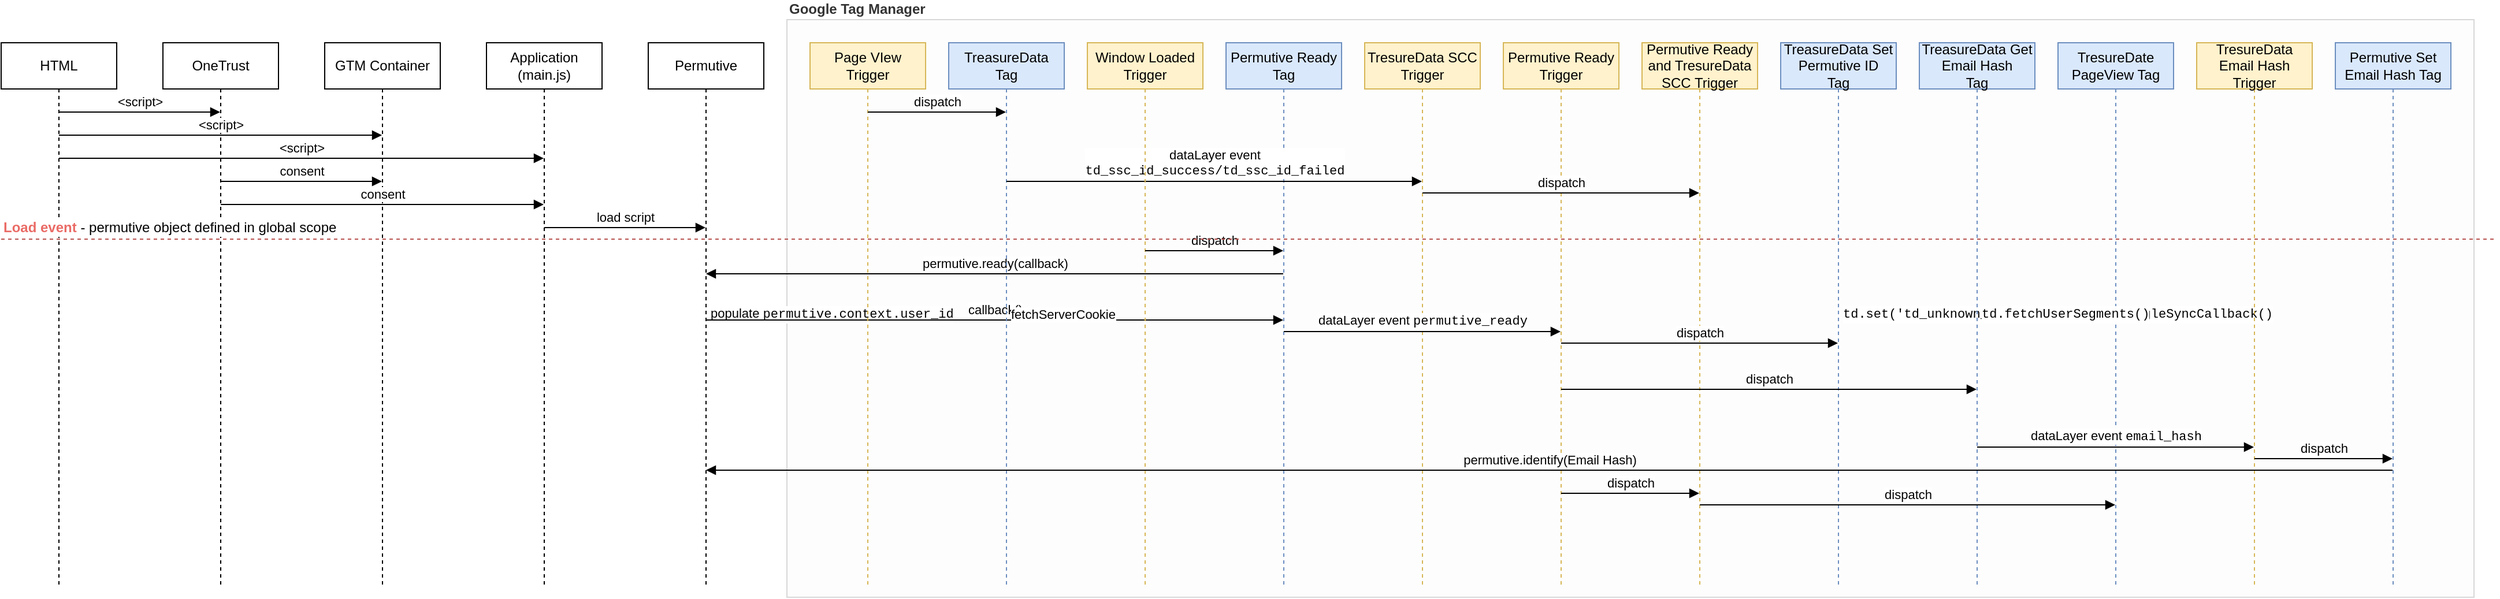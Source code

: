 <mxfile version="12.8.5" type="github"><diagram id="BHV8_uSZE-5X8N6ut7S3" name="Page-1"><mxGraphModel dx="981" dy="499" grid="1" gridSize="10" guides="1" tooltips="1" connect="1" arrows="1" fold="1" page="1" pageScale="1" pageWidth="1169" pageHeight="827" math="0" shadow="0"><root><mxCell id="0"/><mxCell id="1" parent="0" visible="0"/><mxCell id="v4pQpceqWTBCJqDtm-ZW-21" value="Untitled Layer" parent="0"/><mxCell id="v4pQpceqWTBCJqDtm-ZW-46" value="Google Tag Manager" style="rounded=0;whiteSpace=wrap;html=1;fillColor=#f5f5f5;align=left;labelPosition=center;verticalLabelPosition=top;verticalAlign=bottom;fontStyle=1;strokeColor=#666666;opacity=25;fontColor=#333333;" vertex="1" parent="v4pQpceqWTBCJqDtm-ZW-21"><mxGeometry x="720" y="20" width="1460" height="500" as="geometry"/></mxCell><mxCell id="v4pQpceqWTBCJqDtm-ZW-23" value="Permutive" style="shape=umlLifeline;perimeter=lifelinePerimeter;whiteSpace=wrap;html=1;container=1;collapsible=0;recursiveResize=0;outlineConnect=0;fillColor=none;align=center;" vertex="1" parent="v4pQpceqWTBCJqDtm-ZW-21"><mxGeometry x="600" y="40" width="100" height="470" as="geometry"/></mxCell><mxCell id="v4pQpceqWTBCJqDtm-ZW-29" value="HTML" style="shape=umlLifeline;perimeter=lifelinePerimeter;whiteSpace=wrap;html=1;container=1;collapsible=0;recursiveResize=0;outlineConnect=0;fillColor=none;align=center;" vertex="1" parent="v4pQpceqWTBCJqDtm-ZW-21"><mxGeometry x="40" y="40" width="100" height="470" as="geometry"/></mxCell><mxCell id="v4pQpceqWTBCJqDtm-ZW-30" value="OneTrust" style="shape=umlLifeline;perimeter=lifelinePerimeter;whiteSpace=wrap;html=1;container=1;collapsible=0;recursiveResize=0;outlineConnect=0;fillColor=none;align=center;" vertex="1" parent="v4pQpceqWTBCJqDtm-ZW-21"><mxGeometry x="180" y="40" width="100" height="470" as="geometry"/></mxCell><mxCell id="v4pQpceqWTBCJqDtm-ZW-31" value="GTM Container" style="shape=umlLifeline;perimeter=lifelinePerimeter;whiteSpace=wrap;html=1;container=1;collapsible=0;recursiveResize=0;outlineConnect=0;fillColor=none;align=center;" vertex="1" parent="v4pQpceqWTBCJqDtm-ZW-21"><mxGeometry x="320" y="40" width="100" height="470" as="geometry"/></mxCell><mxCell id="v4pQpceqWTBCJqDtm-ZW-32" value="&amp;lt;script&amp;gt;" style="html=1;verticalAlign=bottom;endArrow=block;" edge="1" parent="v4pQpceqWTBCJqDtm-ZW-21" source="v4pQpceqWTBCJqDtm-ZW-29" target="v4pQpceqWTBCJqDtm-ZW-30"><mxGeometry width="80" relative="1" as="geometry"><mxPoint x="90" y="110" as="sourcePoint"/><mxPoint x="170" y="110" as="targetPoint"/><Array as="points"><mxPoint x="130" y="100"/></Array></mxGeometry></mxCell><mxCell id="v4pQpceqWTBCJqDtm-ZW-33" value="&amp;lt;script&amp;gt;" style="html=1;verticalAlign=bottom;endArrow=block;" edge="1" parent="v4pQpceqWTBCJqDtm-ZW-21" source="v4pQpceqWTBCJqDtm-ZW-29" target="v4pQpceqWTBCJqDtm-ZW-31"><mxGeometry width="80" relative="1" as="geometry"><mxPoint x="100" y="150" as="sourcePoint"/><mxPoint x="260" y="150" as="targetPoint"/><Array as="points"><mxPoint x="140" y="120"/></Array></mxGeometry></mxCell><mxCell id="v4pQpceqWTBCJqDtm-ZW-34" value="Application&lt;br&gt;(main.js)" style="shape=umlLifeline;perimeter=lifelinePerimeter;whiteSpace=wrap;html=1;container=1;collapsible=0;recursiveResize=0;outlineConnect=0;fillColor=none;align=center;" vertex="1" parent="v4pQpceqWTBCJqDtm-ZW-21"><mxGeometry x="460" y="40" width="100" height="470" as="geometry"/></mxCell><mxCell id="v4pQpceqWTBCJqDtm-ZW-35" value="&amp;lt;script&amp;gt;" style="html=1;verticalAlign=bottom;endArrow=block;" edge="1" parent="v4pQpceqWTBCJqDtm-ZW-21" source="v4pQpceqWTBCJqDtm-ZW-29" target="v4pQpceqWTBCJqDtm-ZW-34"><mxGeometry width="80" relative="1" as="geometry"><mxPoint x="99.667" y="150" as="sourcePoint"/><mxPoint x="379.5" y="150" as="targetPoint"/><Array as="points"><mxPoint x="320" y="140"/></Array></mxGeometry></mxCell><mxCell id="v4pQpceqWTBCJqDtm-ZW-36" value="consent" style="html=1;verticalAlign=bottom;endArrow=block;" edge="1" parent="v4pQpceqWTBCJqDtm-ZW-21" source="v4pQpceqWTBCJqDtm-ZW-30" target="v4pQpceqWTBCJqDtm-ZW-31"><mxGeometry width="80" relative="1" as="geometry"><mxPoint x="10" y="130" as="sourcePoint"/><mxPoint x="200" y="150" as="targetPoint"/><Array as="points"><mxPoint x="300" y="160"/></Array></mxGeometry></mxCell><mxCell id="v4pQpceqWTBCJqDtm-ZW-37" value="consent" style="html=1;verticalAlign=bottom;endArrow=block;" edge="1" parent="v4pQpceqWTBCJqDtm-ZW-21" source="v4pQpceqWTBCJqDtm-ZW-30" target="v4pQpceqWTBCJqDtm-ZW-34"><mxGeometry width="80" relative="1" as="geometry"><mxPoint x="550" y="320" as="sourcePoint"/><mxPoint x="630" y="320" as="targetPoint"/><Array as="points"><mxPoint x="370" y="180"/></Array></mxGeometry></mxCell><mxCell id="v4pQpceqWTBCJqDtm-ZW-38" value="load script" style="html=1;verticalAlign=bottom;endArrow=block;" edge="1" parent="v4pQpceqWTBCJqDtm-ZW-21" source="v4pQpceqWTBCJqDtm-ZW-34" target="v4pQpceqWTBCJqDtm-ZW-23"><mxGeometry width="80" relative="1" as="geometry"><mxPoint x="550" y="320" as="sourcePoint"/><mxPoint x="630" y="320" as="targetPoint"/><Array as="points"><mxPoint x="580" y="200"/></Array></mxGeometry></mxCell><mxCell id="v4pQpceqWTBCJqDtm-ZW-40" value="Permutive Ready&lt;br&gt;Tag" style="shape=umlLifeline;perimeter=lifelinePerimeter;whiteSpace=wrap;html=1;container=1;collapsible=0;recursiveResize=0;outlineConnect=0;align=center;fillColor=#dae8fc;strokeColor=#6c8ebf;" vertex="1" parent="v4pQpceqWTBCJqDtm-ZW-21"><mxGeometry x="1100" y="40" width="100" height="470" as="geometry"/></mxCell><mxCell id="v4pQpceqWTBCJqDtm-ZW-43" value="populate &lt;font face=&quot;Courier New&quot;&gt;permutive.context.user_id&lt;/font&gt;" style="edgeStyle=orthogonalEdgeStyle;html=1;align=left;spacingLeft=2;endArrow=block;rounded=0;" edge="1" target="v4pQpceqWTBCJqDtm-ZW-23" parent="v4pQpceqWTBCJqDtm-ZW-21" source="v4pQpceqWTBCJqDtm-ZW-23"><mxGeometry relative="1" as="geometry"><mxPoint x="295" y="180" as="sourcePoint"/><Array as="points"><mxPoint x="670" y="250"/><mxPoint x="670" y="270"/></Array></mxGeometry></mxCell><mxCell id="v4pQpceqWTBCJqDtm-ZW-44" value="permutive.ready(callback)" style="html=1;verticalAlign=bottom;endArrow=block;" edge="1" parent="v4pQpceqWTBCJqDtm-ZW-21" source="v4pQpceqWTBCJqDtm-ZW-40" target="v4pQpceqWTBCJqDtm-ZW-23"><mxGeometry width="80" relative="1" as="geometry"><mxPoint x="610" y="210" as="sourcePoint"/><mxPoint x="690" y="210" as="targetPoint"/><Array as="points"><mxPoint x="1000" y="240"/></Array></mxGeometry></mxCell><mxCell id="v4pQpceqWTBCJqDtm-ZW-45" value="callback()" style="html=1;verticalAlign=bottom;endArrow=block;" edge="1" parent="v4pQpceqWTBCJqDtm-ZW-21" source="v4pQpceqWTBCJqDtm-ZW-23" target="v4pQpceqWTBCJqDtm-ZW-40"><mxGeometry width="80" relative="1" as="geometry"><mxPoint x="610" y="260" as="sourcePoint"/><mxPoint x="690" y="260" as="targetPoint"/><Array as="points"><mxPoint x="1010" y="280"/></Array></mxGeometry></mxCell><mxCell id="v4pQpceqWTBCJqDtm-ZW-48" value="TreasureData&lt;br&gt;Tag" style="shape=umlLifeline;perimeter=lifelinePerimeter;whiteSpace=wrap;html=1;container=1;collapsible=0;recursiveResize=0;outlineConnect=0;align=center;fillColor=#dae8fc;strokeColor=#6c8ebf;" vertex="1" parent="v4pQpceqWTBCJqDtm-ZW-21"><mxGeometry x="860" y="40" width="100" height="470" as="geometry"/></mxCell><mxCell id="v4pQpceqWTBCJqDtm-ZW-51" value="fetchServerCookie" style="edgeStyle=orthogonalEdgeStyle;html=1;align=left;spacingLeft=2;endArrow=block;rounded=0;" edge="1" parent="v4pQpceqWTBCJqDtm-ZW-21" source="v4pQpceqWTBCJqDtm-ZW-48" target="v4pQpceqWTBCJqDtm-ZW-48"><mxGeometry relative="1" as="geometry"><mxPoint x="979.667" y="300" as="sourcePoint"/><Array as="points"><mxPoint x="920" y="110"/><mxPoint x="920" y="130"/></Array><mxPoint x="1080" y="540" as="targetPoint"/></mxGeometry></mxCell><mxCell id="v4pQpceqWTBCJqDtm-ZW-52" value="Permutive Ready and TresureData SCC Trigger" style="shape=umlLifeline;perimeter=lifelinePerimeter;whiteSpace=wrap;html=1;container=1;collapsible=0;recursiveResize=0;outlineConnect=0;align=center;fillColor=#fff2cc;strokeColor=#d6b656;" vertex="1" parent="v4pQpceqWTBCJqDtm-ZW-21"><mxGeometry x="1460" y="40" width="100" height="470" as="geometry"/></mxCell><mxCell id="v4pQpceqWTBCJqDtm-ZW-54" value="TresureData SCC Trigger" style="shape=umlLifeline;perimeter=lifelinePerimeter;whiteSpace=wrap;html=1;container=1;collapsible=0;recursiveResize=0;outlineConnect=0;align=center;fillColor=#fff2cc;strokeColor=#d6b656;" vertex="1" parent="v4pQpceqWTBCJqDtm-ZW-21"><mxGeometry x="1220" y="40" width="100" height="470" as="geometry"/></mxCell><mxCell id="v4pQpceqWTBCJqDtm-ZW-55" value="dataLayer event&lt;br&gt;&lt;font face=&quot;Courier New&quot;&gt;td_ssc_id_success/td_ssc_id_failed&lt;/font&gt;" style="html=1;verticalAlign=bottom;endArrow=block;" edge="1" parent="v4pQpceqWTBCJqDtm-ZW-21" source="v4pQpceqWTBCJqDtm-ZW-48" target="v4pQpceqWTBCJqDtm-ZW-54"><mxGeometry width="80" relative="1" as="geometry"><mxPoint x="979.667" y="400" as="sourcePoint"/><mxPoint x="1259.5" y="400" as="targetPoint"/><Array as="points"><mxPoint x="1170" y="160"/></Array></mxGeometry></mxCell><mxCell id="v4pQpceqWTBCJqDtm-ZW-61" value="dataLayer event &lt;font face=&quot;Courier New&quot;&gt;permutive_ready&lt;/font&gt;" style="html=1;verticalAlign=bottom;endArrow=block;" edge="1" parent="v4pQpceqWTBCJqDtm-ZW-21" source="v4pQpceqWTBCJqDtm-ZW-40" target="v4pQpceqWTBCJqDtm-ZW-67"><mxGeometry width="80" relative="1" as="geometry"><mxPoint x="1119.667" y="310" as="sourcePoint"/><mxPoint x="1399.5" y="310" as="targetPoint"/><Array as="points"><mxPoint x="1320" y="290"/></Array></mxGeometry></mxCell><mxCell id="v4pQpceqWTBCJqDtm-ZW-62" value="TreasureData Set Permutive ID&lt;br&gt;Tag" style="shape=umlLifeline;perimeter=lifelinePerimeter;whiteSpace=wrap;html=1;container=1;collapsible=0;recursiveResize=0;outlineConnect=0;align=center;fillColor=#dae8fc;strokeColor=#6c8ebf;" vertex="1" parent="v4pQpceqWTBCJqDtm-ZW-21"><mxGeometry x="1580" y="40" width="100" height="470" as="geometry"/></mxCell><mxCell id="v4pQpceqWTBCJqDtm-ZW-64" value="&lt;font face=&quot;Courier New&quot;&gt;td.set('td_unknown_id', permutive id)&lt;/font&gt;" style="edgeStyle=orthogonalEdgeStyle;html=1;align=left;spacingLeft=2;endArrow=block;rounded=0;" edge="1" parent="v4pQpceqWTBCJqDtm-ZW-21" source="v4pQpceqWTBCJqDtm-ZW-62" target="v4pQpceqWTBCJqDtm-ZW-62"><mxGeometry relative="1" as="geometry"><mxPoint x="1679.997" y="390" as="sourcePoint"/><Array as="points"><mxPoint x="1640" y="310"/><mxPoint x="1640" y="330"/></Array><mxPoint x="1679.997" y="410" as="targetPoint"/><mxPoint as="offset"/></mxGeometry></mxCell><mxCell id="v4pQpceqWTBCJqDtm-ZW-65" value="TreasureData Get Email Hash&lt;br&gt;Tag" style="shape=umlLifeline;perimeter=lifelinePerimeter;whiteSpace=wrap;html=1;container=1;collapsible=0;recursiveResize=0;outlineConnect=0;align=center;fillColor=#dae8fc;strokeColor=#6c8ebf;" vertex="1" parent="v4pQpceqWTBCJqDtm-ZW-21"><mxGeometry x="1700" y="40" width="100" height="470" as="geometry"/></mxCell><mxCell id="v4pQpceqWTBCJqDtm-ZW-67" value="Permutive Ready Trigger" style="shape=umlLifeline;perimeter=lifelinePerimeter;whiteSpace=wrap;html=1;container=1;collapsible=0;recursiveResize=0;outlineConnect=0;align=center;fillColor=#fff2cc;strokeColor=#d6b656;" vertex="1" parent="v4pQpceqWTBCJqDtm-ZW-21"><mxGeometry x="1340" y="40" width="100" height="470" as="geometry"/></mxCell><mxCell id="v4pQpceqWTBCJqDtm-ZW-69" value="dispatch" style="html=1;verticalAlign=bottom;endArrow=block;" edge="1" parent="v4pQpceqWTBCJqDtm-ZW-21" source="v4pQpceqWTBCJqDtm-ZW-54" target="v4pQpceqWTBCJqDtm-ZW-52"><mxGeometry width="80" relative="1" as="geometry"><mxPoint x="1420" y="280" as="sourcePoint"/><mxPoint x="1500" y="280" as="targetPoint"/><Array as="points"><mxPoint x="1390" y="170"/></Array></mxGeometry></mxCell><mxCell id="v4pQpceqWTBCJqDtm-ZW-71" value="dispatch" style="html=1;verticalAlign=bottom;endArrow=block;" edge="1" parent="v4pQpceqWTBCJqDtm-ZW-21" source="v4pQpceqWTBCJqDtm-ZW-67" target="v4pQpceqWTBCJqDtm-ZW-52"><mxGeometry width="80" relative="1" as="geometry"><mxPoint x="1420" y="280" as="sourcePoint"/><mxPoint x="1500" y="280" as="targetPoint"/><Array as="points"><mxPoint x="1450" y="430"/></Array></mxGeometry></mxCell><mxCell id="v4pQpceqWTBCJqDtm-ZW-72" value="dispatch" style="html=1;verticalAlign=bottom;endArrow=block;" edge="1" parent="v4pQpceqWTBCJqDtm-ZW-21" source="v4pQpceqWTBCJqDtm-ZW-67" target="v4pQpceqWTBCJqDtm-ZW-62"><mxGeometry width="80" relative="1" as="geometry"><mxPoint x="1420" y="280" as="sourcePoint"/><mxPoint x="1500" y="280" as="targetPoint"/><Array as="points"><mxPoint x="1520" y="300"/></Array></mxGeometry></mxCell><mxCell id="v4pQpceqWTBCJqDtm-ZW-73" value="Page VIew Trigger" style="shape=umlLifeline;perimeter=lifelinePerimeter;whiteSpace=wrap;html=1;container=1;collapsible=0;recursiveResize=0;outlineConnect=0;align=center;fillColor=#fff2cc;strokeColor=#d6b656;" vertex="1" parent="v4pQpceqWTBCJqDtm-ZW-21"><mxGeometry x="740" y="40" width="100" height="470" as="geometry"/></mxCell><mxCell id="v4pQpceqWTBCJqDtm-ZW-74" value="Window Loaded&lt;br&gt;Trigger" style="shape=umlLifeline;perimeter=lifelinePerimeter;whiteSpace=wrap;html=1;container=1;collapsible=0;recursiveResize=0;outlineConnect=0;align=center;fillColor=#fff2cc;strokeColor=#d6b656;" vertex="1" parent="v4pQpceqWTBCJqDtm-ZW-21"><mxGeometry x="980" y="40" width="100" height="470" as="geometry"/></mxCell><mxCell id="v4pQpceqWTBCJqDtm-ZW-75" value="dispatch" style="html=1;verticalAlign=bottom;endArrow=block;" edge="1" parent="v4pQpceqWTBCJqDtm-ZW-21" source="v4pQpceqWTBCJqDtm-ZW-74" target="v4pQpceqWTBCJqDtm-ZW-40"><mxGeometry width="80" relative="1" as="geometry"><mxPoint x="790" y="230" as="sourcePoint"/><mxPoint x="1090" y="220" as="targetPoint"/><Array as="points"><mxPoint x="1090" y="220"/></Array></mxGeometry></mxCell><mxCell id="v4pQpceqWTBCJqDtm-ZW-76" value="dispatch" style="html=1;verticalAlign=bottom;endArrow=block;" edge="1" parent="v4pQpceqWTBCJqDtm-ZW-21" source="v4pQpceqWTBCJqDtm-ZW-73" target="v4pQpceqWTBCJqDtm-ZW-48"><mxGeometry width="80" relative="1" as="geometry"><mxPoint x="790" y="230" as="sourcePoint"/><mxPoint x="870" y="230" as="targetPoint"/><Array as="points"><mxPoint x="870" y="100"/></Array></mxGeometry></mxCell><mxCell id="v4pQpceqWTBCJqDtm-ZW-77" value="" style="endArrow=none;dashed=1;html=1;fillColor=#f8cecc;strokeColor=#b85450;rounded=0;" edge="1" parent="v4pQpceqWTBCJqDtm-ZW-21"><mxGeometry width="50" height="50" relative="1" as="geometry"><mxPoint x="40" y="210" as="sourcePoint"/><mxPoint x="2200" y="210" as="targetPoint"/></mxGeometry></mxCell><mxCell id="v4pQpceqWTBCJqDtm-ZW-90" value="Load event&amp;nbsp;&lt;font color=&quot;#000000&quot;&gt;&lt;span style=&quot;font-weight: normal&quot;&gt;- permutive object &lt;/span&gt;&lt;span style=&quot;font-weight: 400&quot;&gt;defined&lt;/span&gt;&lt;span style=&quot;font-weight: normal&quot;&gt;&amp;nbsp;in global scope&lt;/span&gt;&lt;/font&gt;" style="text;html=1;align=left;verticalAlign=middle;resizable=0;points=[];labelBackgroundColor=#ffffff;fontColor=#EA6B66;fontStyle=1" vertex="1" connectable="0" parent="v4pQpceqWTBCJqDtm-ZW-77"><mxGeometry x="-0.935" y="-8" relative="1" as="geometry"><mxPoint x="-69.66" y="-18" as="offset"/></mxGeometry></mxCell><mxCell id="v4pQpceqWTBCJqDtm-ZW-78" value="TresureDate PageView Tag" style="shape=umlLifeline;perimeter=lifelinePerimeter;whiteSpace=wrap;html=1;container=1;collapsible=0;recursiveResize=0;outlineConnect=0;align=center;fillColor=#dae8fc;strokeColor=#6c8ebf;" vertex="1" parent="v4pQpceqWTBCJqDtm-ZW-21"><mxGeometry x="1820" y="40" width="100" height="470" as="geometry"/></mxCell><mxCell id="v4pQpceqWTBCJqDtm-ZW-79" value="dispatch" style="html=1;verticalAlign=bottom;endArrow=block;" edge="1" parent="v4pQpceqWTBCJqDtm-ZW-21" source="v4pQpceqWTBCJqDtm-ZW-52" target="v4pQpceqWTBCJqDtm-ZW-78"><mxGeometry width="80" relative="1" as="geometry"><mxPoint x="1499.667" y="310" as="sourcePoint"/><mxPoint x="1639.5" y="310" as="targetPoint"/><Array as="points"><mxPoint x="1680" y="440"/></Array></mxGeometry></mxCell><mxCell id="v4pQpceqWTBCJqDtm-ZW-80" value="&lt;font face=&quot;Courier New&quot;&gt;td.trackPageview()&lt;/font&gt;" style="edgeStyle=orthogonalEdgeStyle;html=1;align=left;spacingLeft=2;endArrow=block;rounded=0;" edge="1" parent="v4pQpceqWTBCJqDtm-ZW-21" source="v4pQpceqWTBCJqDtm-ZW-78" target="v4pQpceqWTBCJqDtm-ZW-78"><mxGeometry relative="1" as="geometry"><mxPoint x="1779.667" y="360" as="sourcePoint"/><Array as="points"><mxPoint x="1880" y="450"/><mxPoint x="1880" y="470"/></Array><mxPoint x="1779.667" y="380" as="targetPoint"/><mxPoint as="offset"/></mxGeometry></mxCell><mxCell id="v4pQpceqWTBCJqDtm-ZW-81" value="&lt;font face=&quot;Courier New&quot;&gt;googleSyncCallback()&lt;/font&gt;" style="edgeStyle=orthogonalEdgeStyle;html=1;align=left;spacingLeft=2;endArrow=block;rounded=0;" edge="1" parent="v4pQpceqWTBCJqDtm-ZW-21" source="v4pQpceqWTBCJqDtm-ZW-78" target="v4pQpceqWTBCJqDtm-ZW-78"><mxGeometry relative="1" as="geometry"><mxPoint x="1919.667" y="340" as="sourcePoint"/><Array as="points"><mxPoint x="1880" y="480"/><mxPoint x="1880" y="500"/></Array><mxPoint x="1919.667" y="360" as="targetPoint"/><mxPoint as="offset"/></mxGeometry></mxCell><mxCell id="v4pQpceqWTBCJqDtm-ZW-82" value="Permutive Set Email Hash Tag" style="shape=umlLifeline;perimeter=lifelinePerimeter;whiteSpace=wrap;html=1;container=1;collapsible=0;recursiveResize=0;outlineConnect=0;align=center;fillColor=#dae8fc;strokeColor=#6c8ebf;" vertex="1" parent="v4pQpceqWTBCJqDtm-ZW-21"><mxGeometry x="2060" y="40" width="100" height="470" as="geometry"/></mxCell><mxCell id="v4pQpceqWTBCJqDtm-ZW-83" value="TresureData Email Hash Trigger" style="shape=umlLifeline;perimeter=lifelinePerimeter;whiteSpace=wrap;html=1;container=1;collapsible=0;recursiveResize=0;outlineConnect=0;align=center;fillColor=#fff2cc;strokeColor=#d6b656;" vertex="1" parent="v4pQpceqWTBCJqDtm-ZW-21"><mxGeometry x="1940" y="40" width="100" height="470" as="geometry"/></mxCell><mxCell id="v4pQpceqWTBCJqDtm-ZW-85" value="dispatch" style="html=1;verticalAlign=bottom;endArrow=block;" edge="1" parent="v4pQpceqWTBCJqDtm-ZW-21" source="v4pQpceqWTBCJqDtm-ZW-67" target="v4pQpceqWTBCJqDtm-ZW-65"><mxGeometry width="80" relative="1" as="geometry"><mxPoint x="1650" y="250" as="sourcePoint"/><mxPoint x="1730" y="250" as="targetPoint"/><Array as="points"><mxPoint x="1610" y="340"/></Array></mxGeometry></mxCell><mxCell id="v4pQpceqWTBCJqDtm-ZW-86" value="dispatch" style="html=1;verticalAlign=bottom;endArrow=block;" edge="1" parent="v4pQpceqWTBCJqDtm-ZW-21" source="v4pQpceqWTBCJqDtm-ZW-83" target="v4pQpceqWTBCJqDtm-ZW-82"><mxGeometry width="80" relative="1" as="geometry"><mxPoint x="1650" y="250" as="sourcePoint"/><mxPoint x="1730" y="250" as="targetPoint"/><Array as="points"><mxPoint x="2060" y="400"/></Array></mxGeometry></mxCell><mxCell id="v4pQpceqWTBCJqDtm-ZW-87" value="&lt;font face=&quot;Courier New&quot;&gt;td.fetchUserSegments()&lt;/font&gt;" style="edgeStyle=orthogonalEdgeStyle;html=1;align=left;spacingLeft=2;endArrow=block;rounded=0;" edge="1" parent="v4pQpceqWTBCJqDtm-ZW-21" source="v4pQpceqWTBCJqDtm-ZW-65" target="v4pQpceqWTBCJqDtm-ZW-65"><mxGeometry relative="1" as="geometry"><mxPoint x="1639.667" y="370" as="sourcePoint"/><Array as="points"><mxPoint x="1760" y="350"/><mxPoint x="1760" y="370"/></Array><mxPoint x="1639.667" y="390" as="targetPoint"/><mxPoint as="offset"/></mxGeometry></mxCell><mxCell id="v4pQpceqWTBCJqDtm-ZW-88" value="dataLayer event &lt;font face=&quot;Courier New&quot;&gt;email_hash&lt;/font&gt;" style="html=1;verticalAlign=bottom;endArrow=block;" edge="1" parent="v4pQpceqWTBCJqDtm-ZW-21" source="v4pQpceqWTBCJqDtm-ZW-65" target="v4pQpceqWTBCJqDtm-ZW-83"><mxGeometry width="80" relative="1" as="geometry"><mxPoint x="1159.667" y="300" as="sourcePoint"/><mxPoint x="1440" y="541.667" as="targetPoint"/><Array as="points"><mxPoint x="1920" y="390"/></Array></mxGeometry></mxCell><mxCell id="v4pQpceqWTBCJqDtm-ZW-89" value="permutive.identify(Email Hash)" style="html=1;verticalAlign=bottom;endArrow=block;" edge="1" parent="v4pQpceqWTBCJqDtm-ZW-21" source="v4pQpceqWTBCJqDtm-ZW-82" target="v4pQpceqWTBCJqDtm-ZW-23"><mxGeometry width="80" relative="1" as="geometry"><mxPoint x="1110" y="440" as="sourcePoint"/><mxPoint x="1190" y="440" as="targetPoint"/><Array as="points"><mxPoint x="1380" y="410"/></Array></mxGeometry></mxCell></root></mxGraphModel></diagram></mxfile>